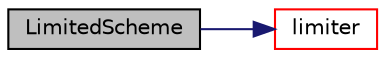 digraph "LimitedScheme"
{
  bgcolor="transparent";
  edge [fontname="Helvetica",fontsize="10",labelfontname="Helvetica",labelfontsize="10"];
  node [fontname="Helvetica",fontsize="10",shape=record];
  rankdir="LR";
  Node1 [label="LimitedScheme",height=0.2,width=0.4,color="black", fillcolor="grey75", style="filled", fontcolor="black"];
  Node1 -> Node2 [color="midnightblue",fontsize="10",style="solid",fontname="Helvetica"];
  Node2 [label="limiter",height=0.2,width=0.4,color="red",URL="$a01322.html#aad9e018b93b59932a398c0826c5cef86",tooltip="Return the interpolation weighting factors. "];
}
